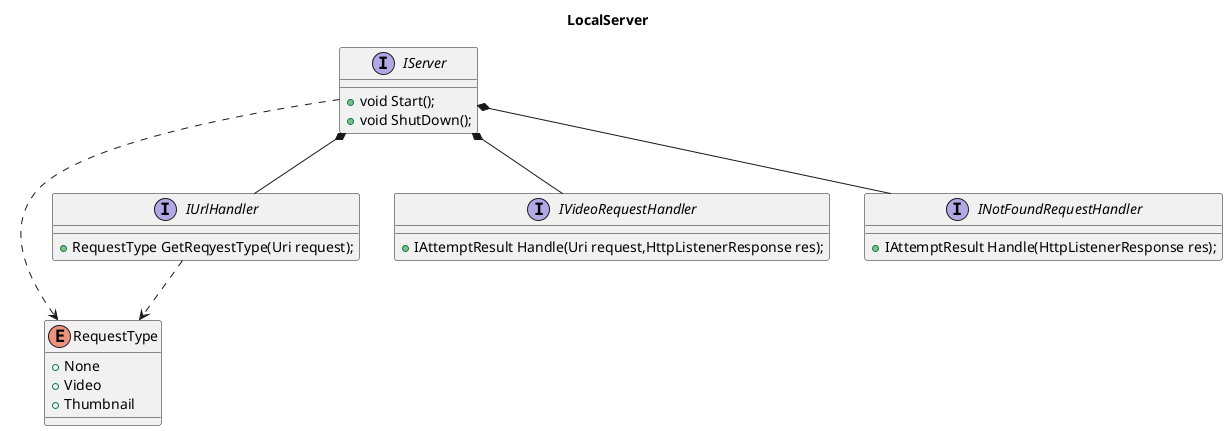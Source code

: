 @startuml LocalServer

title LocalServer

enum RequestType {
    + None
    + Video
    + Thumbnail
}

interface IServer {
    + void Start();
    + void ShutDown();
}

interface IUrlHandler {
    + RequestType GetReqyestType(Uri request);
}

interface IVideoRequestHandler {
    + IAttemptResult Handle(Uri request,HttpListenerResponse res);
}

interface INotFoundRequestHandler {
    + IAttemptResult Handle(HttpListenerResponse res);
}

IServer *-- IUrlHandler
IServer *-- IVideoRequestHandler
IServer *-- INotFoundRequestHandler
IServer ..> RequestType
IUrlHandler ..> RequestType

@enduml